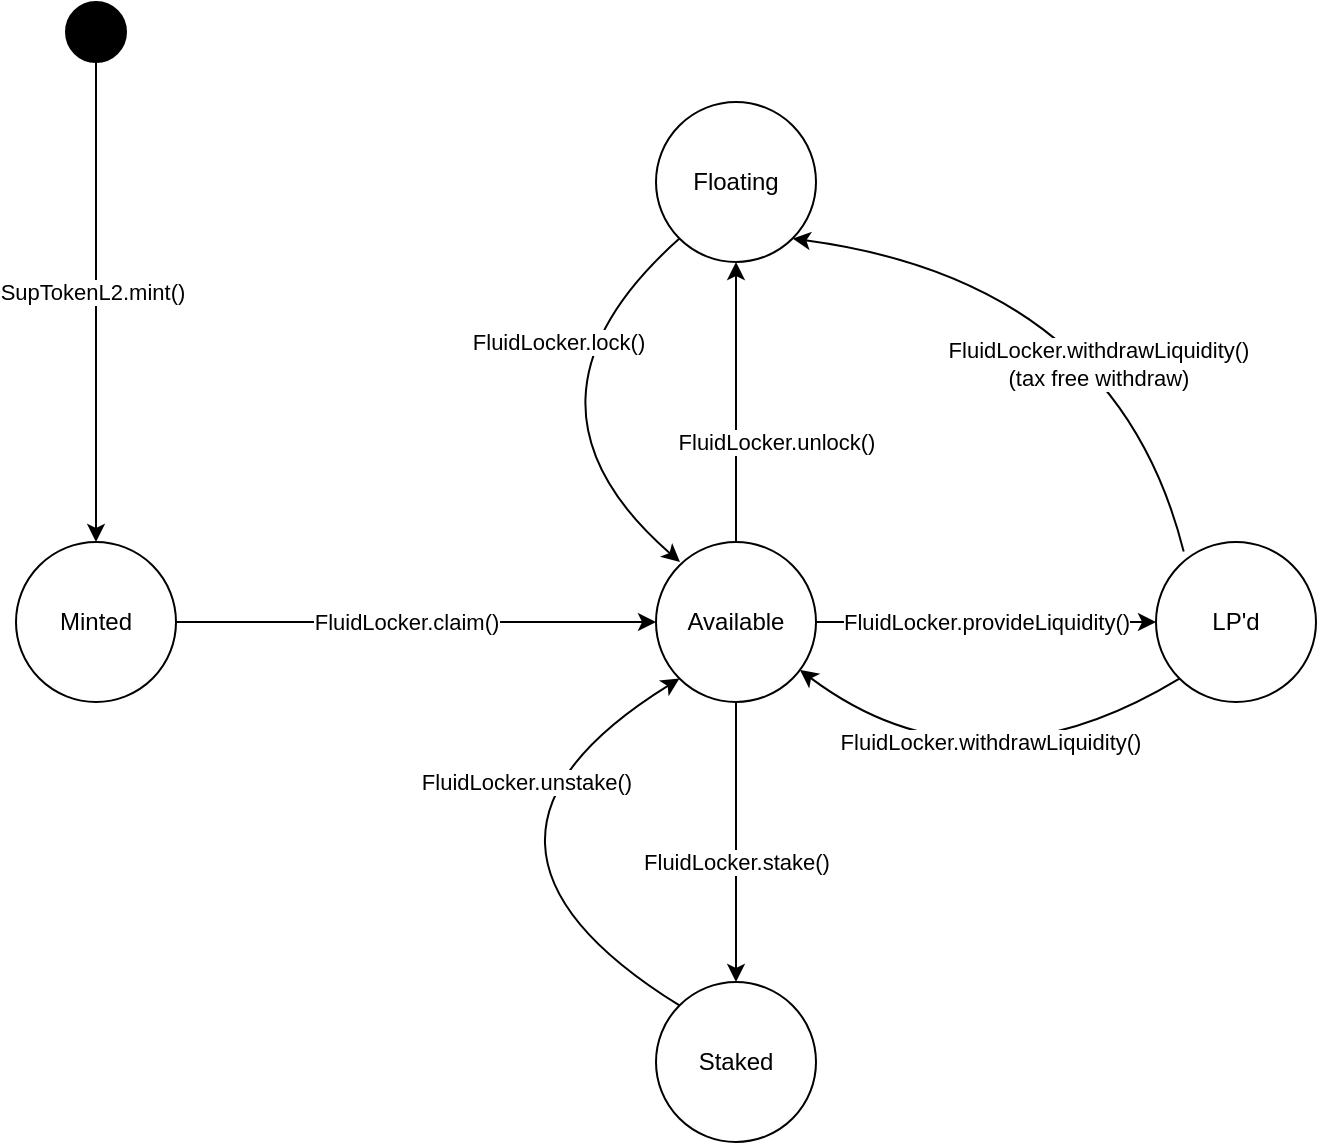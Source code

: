 <mxfile>
    <diagram id="fVynLPhgFkxLo3xJQSuN" name="Page-1">
        <mxGraphModel dx="2013" dy="-132" grid="1" gridSize="10" guides="1" tooltips="1" connect="1" arrows="1" fold="1" page="1" pageScale="1" pageWidth="827" pageHeight="1169" math="0" shadow="0">
            <root>
                <mxCell id="0"/>
                <mxCell id="1" parent="0"/>
                <mxCell id="72" value="&lt;span style=&quot;color: rgb(0, 0, 0);&quot;&gt;FluidLocker.provideLiquidity()&lt;/span&gt;" style="edgeStyle=none;html=1;" parent="1" source="73" target="75" edge="1">
                    <mxGeometry relative="1" as="geometry"/>
                </mxCell>
                <mxCell id="73" value="Available" style="ellipse;whiteSpace=wrap;html=1;aspect=fixed;" parent="1" vertex="1">
                    <mxGeometry x="408" y="1739" width="80" height="80" as="geometry"/>
                </mxCell>
                <mxCell id="74" value="" style="edgeStyle=none;html=1;exitX=0.5;exitY=1;exitDx=0;exitDy=0;" parent="1" source="73" target="76" edge="1">
                    <mxGeometry x="0.286" y="20" relative="1" as="geometry">
                        <mxPoint as="offset"/>
                        <Array as="points"/>
                    </mxGeometry>
                </mxCell>
                <mxCell id="95" value="FluidLocker.stake()" style="edgeLabel;html=1;align=center;verticalAlign=middle;resizable=0;points=[];" vertex="1" connectable="0" parent="74">
                    <mxGeometry x="0.355" y="-3" relative="1" as="geometry">
                        <mxPoint x="3" y="-15" as="offset"/>
                    </mxGeometry>
                </mxCell>
                <mxCell id="75" value="LP&#39;d" style="ellipse;whiteSpace=wrap;html=1;aspect=fixed;" parent="1" vertex="1">
                    <mxGeometry x="658" y="1739" width="80" height="80" as="geometry"/>
                </mxCell>
                <mxCell id="76" value="Staked" style="ellipse;whiteSpace=wrap;html=1;aspect=fixed;" parent="1" vertex="1">
                    <mxGeometry x="408" y="1959" width="80" height="80" as="geometry"/>
                </mxCell>
                <mxCell id="77" value="" style="edgeStyle=none;html=1;rounded=0;curved=1;exitX=0;exitY=1;exitDx=0;exitDy=0;" parent="1" source="79" edge="1">
                    <mxGeometry relative="1" as="geometry">
                        <mxPoint x="420" y="1749" as="targetPoint"/>
                        <Array as="points">
                            <mxPoint x="328" y="1669"/>
                        </Array>
                    </mxGeometry>
                </mxCell>
                <mxCell id="78" value="FluidLocker.lock()" style="edgeLabel;html=1;align=center;verticalAlign=middle;resizable=0;points=[];" parent="77" vertex="1" connectable="0">
                    <mxGeometry x="-0.085" y="-4" relative="1" as="geometry">
                        <mxPoint x="25" y="-20" as="offset"/>
                    </mxGeometry>
                </mxCell>
                <mxCell id="79" value="Floating" style="ellipse;whiteSpace=wrap;html=1;aspect=fixed;" parent="1" vertex="1">
                    <mxGeometry x="408" y="1519" width="80" height="80" as="geometry"/>
                </mxCell>
                <mxCell id="80" value="" style="curved=1;endArrow=classic;html=1;entryX=0;entryY=1;entryDx=0;entryDy=0;exitX=0;exitY=0;exitDx=0;exitDy=0;" parent="1" source="76" target="73" edge="1">
                    <mxGeometry width="50" height="50" relative="1" as="geometry">
                        <mxPoint x="228" y="2089" as="sourcePoint"/>
                        <mxPoint x="278" y="1929" as="targetPoint"/>
                        <Array as="points">
                            <mxPoint x="288" y="1889"/>
                        </Array>
                    </mxGeometry>
                </mxCell>
                <mxCell id="81" value="FluidLocker.unstake()" style="edgeLabel;html=1;align=center;verticalAlign=middle;resizable=0;points=[];" parent="80" vertex="1" connectable="0">
                    <mxGeometry x="0.417" y="-28" relative="1" as="geometry">
                        <mxPoint x="-15" y="-20" as="offset"/>
                    </mxGeometry>
                </mxCell>
                <mxCell id="82" value="" style="curved=1;endArrow=classic;html=1;exitX=0;exitY=1;exitDx=0;exitDy=0;" parent="1" source="75" target="73" edge="1">
                    <mxGeometry width="50" height="50" relative="1" as="geometry">
                        <mxPoint x="668" y="1829" as="sourcePoint"/>
                        <mxPoint x="476" y="1777" as="targetPoint"/>
                        <Array as="points">
                            <mxPoint x="568" y="1869"/>
                        </Array>
                    </mxGeometry>
                </mxCell>
                <mxCell id="83" value="FluidLocker.&lt;span style=&quot;color: rgb(0, 0, 0);&quot;&gt;withdrawLiquidity()&lt;/span&gt;" style="edgeLabel;html=1;align=center;verticalAlign=middle;resizable=0;points=[];" parent="82" vertex="1" connectable="0">
                    <mxGeometry x="0.417" y="-28" relative="1" as="geometry">
                        <mxPoint x="24" y="18" as="offset"/>
                    </mxGeometry>
                </mxCell>
                <mxCell id="84" value="" style="curved=0;endArrow=classic;html=1;exitX=0.5;exitY=0;exitDx=0;exitDy=0;entryX=0.5;entryY=1;entryDx=0;entryDy=0;rounded=0;" parent="1" source="73" target="79" edge="1">
                    <mxGeometry width="50" height="50" relative="1" as="geometry">
                        <mxPoint x="488" y="1779" as="sourcePoint"/>
                        <mxPoint x="488" y="1609" as="targetPoint"/>
                        <Array as="points"/>
                    </mxGeometry>
                </mxCell>
                <mxCell id="85" value="FluidLocker.unlock()" style="edgeLabel;html=1;align=center;verticalAlign=middle;resizable=0;points=[];" parent="84" vertex="1" connectable="0">
                    <mxGeometry x="0.417" y="-28" relative="1" as="geometry">
                        <mxPoint x="-8" y="49" as="offset"/>
                    </mxGeometry>
                </mxCell>
                <mxCell id="86" value="" style="edgeStyle=none;html=1;entryX=0.5;entryY=0;entryDx=0;entryDy=0;" parent="1" source="88" target="89" edge="1">
                    <mxGeometry relative="1" as="geometry">
                        <mxPoint x="158" y="1569" as="targetPoint"/>
                    </mxGeometry>
                </mxCell>
                <mxCell id="87" value="SupTokenL2.mint()" style="edgeLabel;html=1;align=center;verticalAlign=middle;resizable=0;points=[];" parent="86" vertex="1" connectable="0">
                    <mxGeometry x="-0.043" y="-2" relative="1" as="geometry">
                        <mxPoint as="offset"/>
                    </mxGeometry>
                </mxCell>
                <mxCell id="88" value="" style="ellipse;fillColor=strokeColor;html=1;" parent="1" vertex="1">
                    <mxGeometry x="113" y="1469" width="30" height="30" as="geometry"/>
                </mxCell>
                <mxCell id="89" value="Minted" style="ellipse;whiteSpace=wrap;html=1;aspect=fixed;" parent="1" vertex="1">
                    <mxGeometry x="88" y="1739" width="80" height="80" as="geometry"/>
                </mxCell>
                <mxCell id="90" value="" style="edgeStyle=none;html=1;exitX=1;exitY=0.5;exitDx=0;exitDy=0;entryX=0;entryY=0.5;entryDx=0;entryDy=0;rounded=0;curved=0;" parent="1" source="89" target="73" edge="1">
                    <mxGeometry relative="1" as="geometry">
                        <mxPoint x="458" y="1659" as="sourcePoint"/>
                        <mxPoint x="458" y="1749" as="targetPoint"/>
                        <Array as="points">
                            <mxPoint x="293" y="1779"/>
                        </Array>
                    </mxGeometry>
                </mxCell>
                <mxCell id="91" value="FluidLocker.claim()" style="edgeLabel;html=1;align=center;verticalAlign=middle;resizable=0;points=[];" parent="90" vertex="1" connectable="0">
                    <mxGeometry x="-0.085" y="-4" relative="1" as="geometry">
                        <mxPoint x="5" y="-4" as="offset"/>
                    </mxGeometry>
                </mxCell>
                <mxCell id="96" value="" style="curved=1;endArrow=classic;html=1;exitX=0.173;exitY=0.06;exitDx=0;exitDy=0;fontStyle=1;entryX=1;entryY=1;entryDx=0;entryDy=0;exitPerimeter=0;" edge="1" parent="1" source="75" target="79">
                    <mxGeometry width="50" height="50" relative="1" as="geometry">
                        <mxPoint x="680" y="1817" as="sourcePoint"/>
                        <mxPoint x="490" y="1813" as="targetPoint"/>
                        <Array as="points">
                            <mxPoint x="638" y="1609"/>
                        </Array>
                    </mxGeometry>
                </mxCell>
                <mxCell id="97" value="FluidLocker.&lt;span style=&quot;color: rgb(0, 0, 0);&quot;&gt;withdrawLiquidity()&lt;/span&gt;&lt;div&gt;&lt;span style=&quot;color: rgb(0, 0, 0);&quot;&gt;(tax free withdraw)&lt;/span&gt;&lt;/div&gt;" style="edgeLabel;html=1;align=center;verticalAlign=middle;resizable=0;points=[];" vertex="1" connectable="0" parent="96">
                    <mxGeometry x="0.417" y="-28" relative="1" as="geometry">
                        <mxPoint x="61" y="78" as="offset"/>
                    </mxGeometry>
                </mxCell>
            </root>
        </mxGraphModel>
    </diagram>
</mxfile>